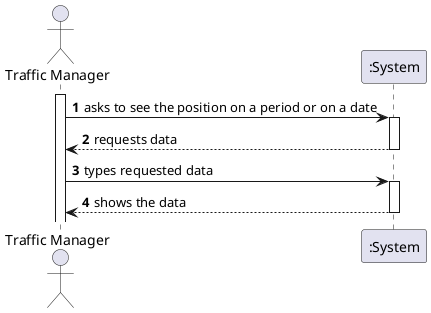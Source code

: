 @startuml
'https://plantuml.com/sequence-diagram

autonumber
actor "Traffic Manager" as TM
activate TM

TM -> ":System": asks to see the position on a period or on a date
activate ":System"
":System" --> TM: requests data
deactivate ":System"

TM -> ":System": types requested data
activate ":System"
":System" --> TM : shows the data
deactivate ":System"

@enduml